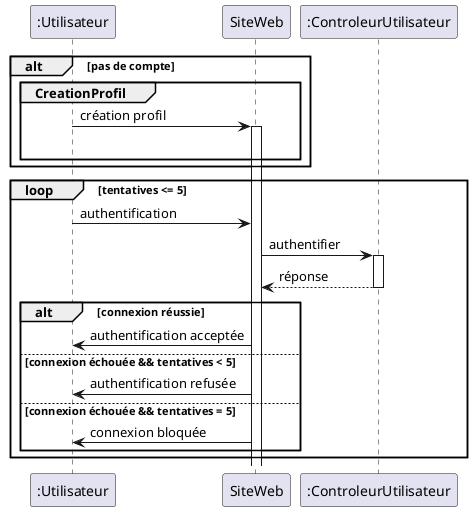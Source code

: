 @startuml Connexion utilisateur

alt pas de compte
 group CreationProfil
":Utilisateur" -> SiteWeb: création profil
activate SiteWeb
|||
 end
end

loop tentatives <= 5
":Utilisateur" -> SiteWeb: authentification

SiteWeb -> ":ControleurUtilisateur": authentifier
activate ":ControleurUtilisateur"
return réponse
alt connexion réussie
    SiteWeb -> ":Utilisateur": authentification acceptée
else connexion échouée && tentatives < 5
    SiteWeb -> ":Utilisateur": authentification refusée
else connexion échouée && tentatives = 5
    SiteWeb -> ":Utilisateur": connexion bloquée
end
end
@enduml